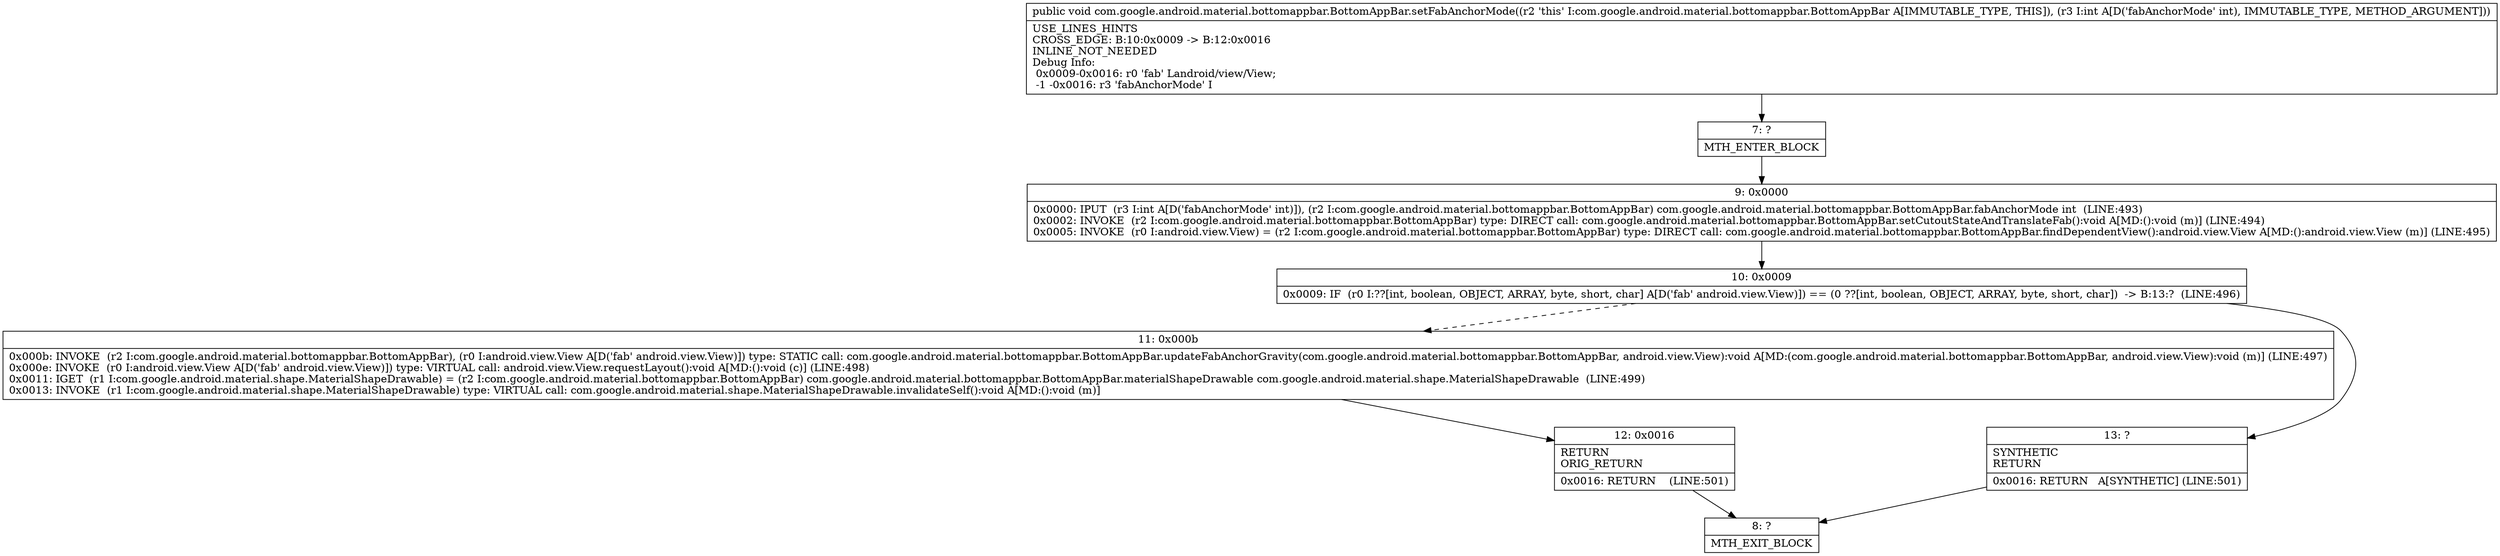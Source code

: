 digraph "CFG forcom.google.android.material.bottomappbar.BottomAppBar.setFabAnchorMode(I)V" {
Node_7 [shape=record,label="{7\:\ ?|MTH_ENTER_BLOCK\l}"];
Node_9 [shape=record,label="{9\:\ 0x0000|0x0000: IPUT  (r3 I:int A[D('fabAnchorMode' int)]), (r2 I:com.google.android.material.bottomappbar.BottomAppBar) com.google.android.material.bottomappbar.BottomAppBar.fabAnchorMode int  (LINE:493)\l0x0002: INVOKE  (r2 I:com.google.android.material.bottomappbar.BottomAppBar) type: DIRECT call: com.google.android.material.bottomappbar.BottomAppBar.setCutoutStateAndTranslateFab():void A[MD:():void (m)] (LINE:494)\l0x0005: INVOKE  (r0 I:android.view.View) = (r2 I:com.google.android.material.bottomappbar.BottomAppBar) type: DIRECT call: com.google.android.material.bottomappbar.BottomAppBar.findDependentView():android.view.View A[MD:():android.view.View (m)] (LINE:495)\l}"];
Node_10 [shape=record,label="{10\:\ 0x0009|0x0009: IF  (r0 I:??[int, boolean, OBJECT, ARRAY, byte, short, char] A[D('fab' android.view.View)]) == (0 ??[int, boolean, OBJECT, ARRAY, byte, short, char])  \-\> B:13:?  (LINE:496)\l}"];
Node_11 [shape=record,label="{11\:\ 0x000b|0x000b: INVOKE  (r2 I:com.google.android.material.bottomappbar.BottomAppBar), (r0 I:android.view.View A[D('fab' android.view.View)]) type: STATIC call: com.google.android.material.bottomappbar.BottomAppBar.updateFabAnchorGravity(com.google.android.material.bottomappbar.BottomAppBar, android.view.View):void A[MD:(com.google.android.material.bottomappbar.BottomAppBar, android.view.View):void (m)] (LINE:497)\l0x000e: INVOKE  (r0 I:android.view.View A[D('fab' android.view.View)]) type: VIRTUAL call: android.view.View.requestLayout():void A[MD:():void (c)] (LINE:498)\l0x0011: IGET  (r1 I:com.google.android.material.shape.MaterialShapeDrawable) = (r2 I:com.google.android.material.bottomappbar.BottomAppBar) com.google.android.material.bottomappbar.BottomAppBar.materialShapeDrawable com.google.android.material.shape.MaterialShapeDrawable  (LINE:499)\l0x0013: INVOKE  (r1 I:com.google.android.material.shape.MaterialShapeDrawable) type: VIRTUAL call: com.google.android.material.shape.MaterialShapeDrawable.invalidateSelf():void A[MD:():void (m)]\l}"];
Node_12 [shape=record,label="{12\:\ 0x0016|RETURN\lORIG_RETURN\l|0x0016: RETURN    (LINE:501)\l}"];
Node_8 [shape=record,label="{8\:\ ?|MTH_EXIT_BLOCK\l}"];
Node_13 [shape=record,label="{13\:\ ?|SYNTHETIC\lRETURN\l|0x0016: RETURN   A[SYNTHETIC] (LINE:501)\l}"];
MethodNode[shape=record,label="{public void com.google.android.material.bottomappbar.BottomAppBar.setFabAnchorMode((r2 'this' I:com.google.android.material.bottomappbar.BottomAppBar A[IMMUTABLE_TYPE, THIS]), (r3 I:int A[D('fabAnchorMode' int), IMMUTABLE_TYPE, METHOD_ARGUMENT]))  | USE_LINES_HINTS\lCROSS_EDGE: B:10:0x0009 \-\> B:12:0x0016\lINLINE_NOT_NEEDED\lDebug Info:\l  0x0009\-0x0016: r0 'fab' Landroid\/view\/View;\l  \-1 \-0x0016: r3 'fabAnchorMode' I\l}"];
MethodNode -> Node_7;Node_7 -> Node_9;
Node_9 -> Node_10;
Node_10 -> Node_11[style=dashed];
Node_10 -> Node_13;
Node_11 -> Node_12;
Node_12 -> Node_8;
Node_13 -> Node_8;
}

